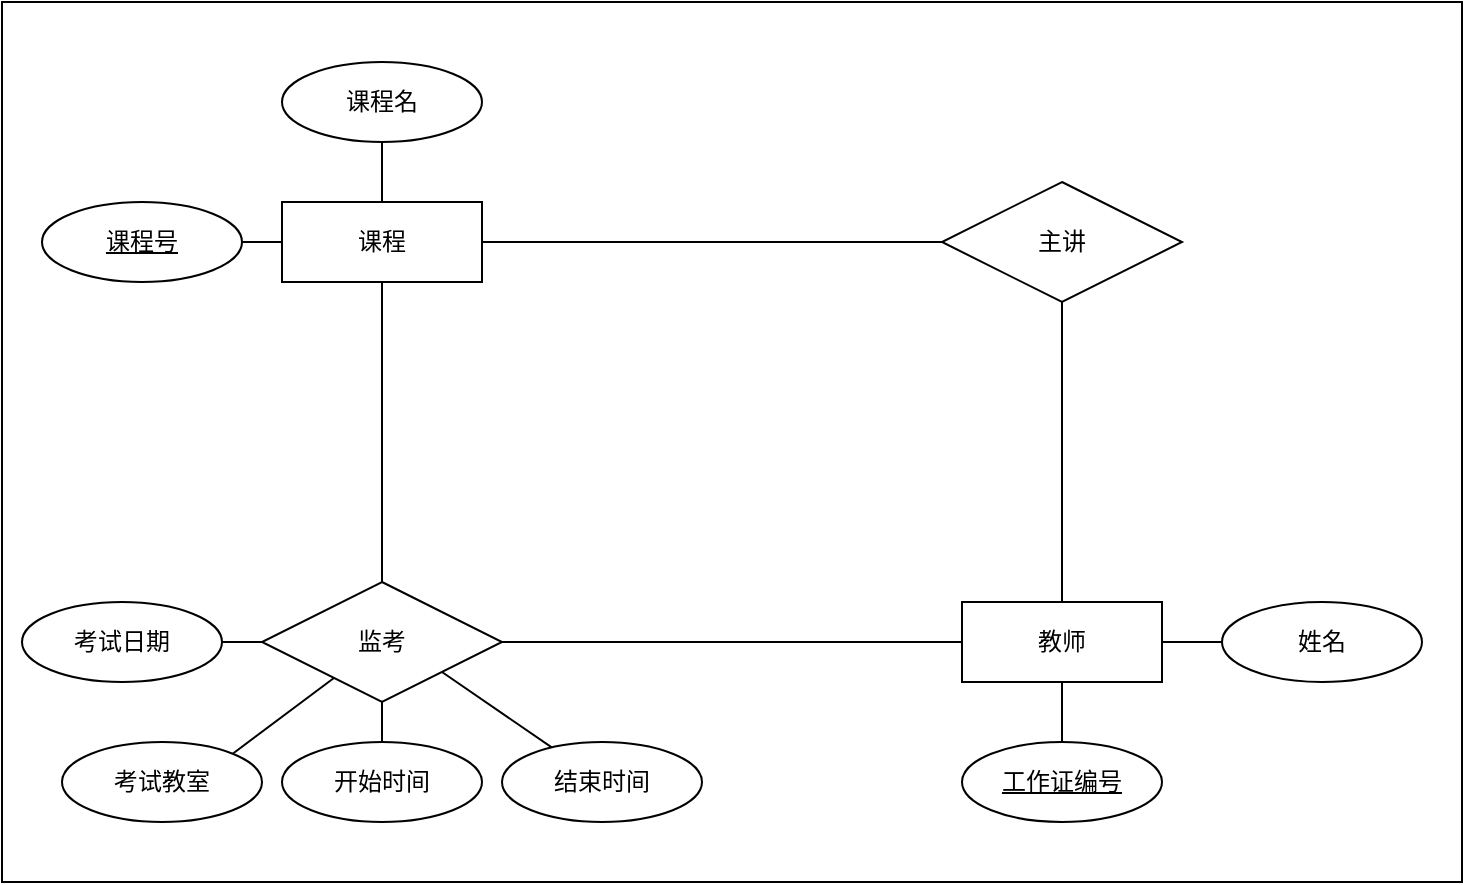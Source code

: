 <mxfile version="14.6.13" type="github">
  <diagram id="RS7drY1Il1X1ErXMCM8U" name="4.1 E-R模型图">
    <mxGraphModel dx="1037" dy="588" grid="1" gridSize="10" guides="1" tooltips="1" connect="1" arrows="1" fold="1" page="1" pageScale="1" pageWidth="850" pageHeight="1100" math="0" shadow="0">
      <root>
        <mxCell id="0" />
        <mxCell id="1" parent="0" />
        <mxCell id="y-HTYOUWiwoaJM4Y_3pr-2" value="" style="whiteSpace=wrap;html=1;fillColor=none;" vertex="1" parent="1">
          <mxGeometry x="30" y="20" width="730" height="440" as="geometry" />
        </mxCell>
        <mxCell id="y-HTYOUWiwoaJM4Y_3pr-27" value="" style="edgeStyle=orthogonalEdgeStyle;rounded=0;orthogonalLoop=1;jettySize=auto;html=1;endArrow=none;endFill=0;" edge="1" parent="1" source="y-HTYOUWiwoaJM4Y_3pr-21" target="y-HTYOUWiwoaJM4Y_3pr-17">
          <mxGeometry relative="1" as="geometry" />
        </mxCell>
        <mxCell id="y-HTYOUWiwoaJM4Y_3pr-21" value="考试日期" style="ellipse;whiteSpace=wrap;html=1;align=center;fillColor=none;" vertex="1" parent="1">
          <mxGeometry x="40" y="320" width="100" height="40" as="geometry" />
        </mxCell>
        <mxCell id="y-HTYOUWiwoaJM4Y_3pr-17" value="监考" style="shape=rhombus;perimeter=rhombusPerimeter;whiteSpace=wrap;html=1;align=center;fillColor=none;" vertex="1" parent="1">
          <mxGeometry x="160" y="310" width="120" height="60" as="geometry" />
        </mxCell>
        <mxCell id="y-HTYOUWiwoaJM4Y_3pr-8" value="" style="edgeStyle=orthogonalEdgeStyle;rounded=0;orthogonalLoop=1;jettySize=auto;html=1;endArrow=none;endFill=0;" edge="1" parent="1" source="y-HTYOUWiwoaJM4Y_3pr-3" target="y-HTYOUWiwoaJM4Y_3pr-7">
          <mxGeometry relative="1" as="geometry" />
        </mxCell>
        <mxCell id="y-HTYOUWiwoaJM4Y_3pr-3" value="&lt;font style=&quot;font-size: 12px&quot;&gt;课程&lt;/font&gt;" style="whiteSpace=wrap;html=1;align=center;fillColor=none;" vertex="1" parent="1">
          <mxGeometry x="170" y="120" width="100" height="40" as="geometry" />
        </mxCell>
        <mxCell id="y-HTYOUWiwoaJM4Y_3pr-4" value="&lt;font style=&quot;font-size: 12px&quot;&gt;教师&lt;/font&gt;" style="whiteSpace=wrap;html=1;align=center;fillColor=none;" vertex="1" parent="1">
          <mxGeometry x="510" y="320" width="100" height="40" as="geometry" />
        </mxCell>
        <mxCell id="y-HTYOUWiwoaJM4Y_3pr-6" value="" style="edgeStyle=orthogonalEdgeStyle;rounded=0;orthogonalLoop=1;jettySize=auto;html=1;endArrow=none;endFill=0;" edge="1" parent="1" source="y-HTYOUWiwoaJM4Y_3pr-5" target="y-HTYOUWiwoaJM4Y_3pr-3">
          <mxGeometry relative="1" as="geometry" />
        </mxCell>
        <mxCell id="y-HTYOUWiwoaJM4Y_3pr-5" value="课程号" style="ellipse;whiteSpace=wrap;html=1;align=center;fontStyle=4;fillColor=none;" vertex="1" parent="1">
          <mxGeometry x="50" y="120" width="100" height="40" as="geometry" />
        </mxCell>
        <mxCell id="y-HTYOUWiwoaJM4Y_3pr-7" value="课程名" style="ellipse;whiteSpace=wrap;html=1;align=center;fillColor=none;" vertex="1" parent="1">
          <mxGeometry x="170" y="50" width="100" height="40" as="geometry" />
        </mxCell>
        <mxCell id="y-HTYOUWiwoaJM4Y_3pr-10" value="" style="edgeStyle=orthogonalEdgeStyle;rounded=0;orthogonalLoop=1;jettySize=auto;html=1;endArrow=none;endFill=0;" edge="1" parent="1" source="y-HTYOUWiwoaJM4Y_3pr-9" target="y-HTYOUWiwoaJM4Y_3pr-4">
          <mxGeometry relative="1" as="geometry" />
        </mxCell>
        <mxCell id="y-HTYOUWiwoaJM4Y_3pr-9" value="工作证编号" style="ellipse;whiteSpace=wrap;html=1;align=center;fontStyle=4;fillColor=none;" vertex="1" parent="1">
          <mxGeometry x="510" y="390" width="100" height="40" as="geometry" />
        </mxCell>
        <mxCell id="y-HTYOUWiwoaJM4Y_3pr-12" value="" style="edgeStyle=orthogonalEdgeStyle;rounded=0;orthogonalLoop=1;jettySize=auto;html=1;endArrow=none;endFill=0;" edge="1" parent="1" source="y-HTYOUWiwoaJM4Y_3pr-11" target="y-HTYOUWiwoaJM4Y_3pr-4">
          <mxGeometry relative="1" as="geometry" />
        </mxCell>
        <mxCell id="y-HTYOUWiwoaJM4Y_3pr-11" value="姓名" style="ellipse;whiteSpace=wrap;html=1;align=center;fillColor=none;" vertex="1" parent="1">
          <mxGeometry x="640" y="320" width="100" height="40" as="geometry" />
        </mxCell>
        <mxCell id="y-HTYOUWiwoaJM4Y_3pr-13" value="主讲&lt;span style=&quot;color: rgba(0 , 0 , 0 , 0) ; font-family: monospace ; font-size: 0px&quot;&gt;%3CmxGraphModel%3E%3Croot%3E%3CmxCell%20id%3D%220%22%2F%3E%3CmxCell%20id%3D%221%22%20parent%3D%220%22%2F%3E%3CmxCell%20id%3D%222%22%20value%3D%22%E8%AF%BE%E7%A8%8B%E5%90%8D%22%20style%3D%22ellipse%3BwhiteSpace%3Dwrap%3Bhtml%3D1%3Balign%3Dcenter%3BfillColor%3Dnone%3B%22%20vertex%3D%221%22%20parent%3D%221%22%3E%3CmxGeometry%20x%3D%22170%22%20y%3D%2250%22%20width%3D%22100%22%20height%3D%2240%22%20as%3D%22geometry%22%2F%3E%3C%2FmxCell%3E%3C%2Froot%3E%3C%2FmxGraphModel%3E&lt;/span&gt;&lt;span style=&quot;color: rgba(0 , 0 , 0 , 0) ; font-family: monospace ; font-size: 0px&quot;&gt;%3CmxGraphModel%3E%3Croot%3E%3CmxCell%20id%3D%220%22%2F%3E%3CmxCell%20id%3D%221%22%20parent%3D%220%22%2F%3E%3CmxCell%20id%3D%222%22%20value%3D%22%E8%AF%BE%E7%A8%8B%E5%90%8D%22%20style%3D%22ellipse%3BwhiteSpace%3Dwrap%3Bhtml%3D1%3Balign%3Dcenter%3BfillColor%3Dnone%3B%22%20vertex%3D%221%22%20parent%3D%221%22%3E%3CmxGeometry%20x%3D%22170%22%20y%3D%2250%22%20width%3D%22100%22%20height%3D%2240%22%20as%3D%22geometry%22%2F%3E%3C%2FmxCell%3E%3C%2Froot%3E%3C%2FmxGraphModel%3E&lt;/span&gt;" style="shape=rhombus;perimeter=rhombusPerimeter;whiteSpace=wrap;html=1;align=center;fillColor=none;" vertex="1" parent="1">
          <mxGeometry x="500" y="110" width="120" height="60" as="geometry" />
        </mxCell>
        <mxCell id="y-HTYOUWiwoaJM4Y_3pr-14" value="" style="endArrow=none;html=1;rounded=0;exitX=0.5;exitY=0;exitDx=0;exitDy=0;" edge="1" parent="1" source="y-HTYOUWiwoaJM4Y_3pr-4" target="y-HTYOUWiwoaJM4Y_3pr-13">
          <mxGeometry relative="1" as="geometry">
            <mxPoint x="340" y="250" as="sourcePoint" />
            <mxPoint x="500" y="250" as="targetPoint" />
          </mxGeometry>
        </mxCell>
        <mxCell id="y-HTYOUWiwoaJM4Y_3pr-15" value="" style="endArrow=none;html=1;rounded=0;exitX=0;exitY=0.5;exitDx=0;exitDy=0;" edge="1" parent="1" source="y-HTYOUWiwoaJM4Y_3pr-13" target="y-HTYOUWiwoaJM4Y_3pr-3">
          <mxGeometry relative="1" as="geometry">
            <mxPoint x="340" y="250" as="sourcePoint" />
            <mxPoint x="500" y="250" as="targetPoint" />
          </mxGeometry>
        </mxCell>
        <mxCell id="y-HTYOUWiwoaJM4Y_3pr-25" value="" style="edgeStyle=orthogonalEdgeStyle;rounded=0;orthogonalLoop=1;jettySize=auto;html=1;endArrow=none;endFill=0;" edge="1" parent="1" source="y-HTYOUWiwoaJM4Y_3pr-17" target="y-HTYOUWiwoaJM4Y_3pr-23">
          <mxGeometry relative="1" as="geometry" />
        </mxCell>
        <mxCell id="y-HTYOUWiwoaJM4Y_3pr-19" value="" style="endArrow=none;html=1;rounded=0;exitX=0;exitY=0.5;exitDx=0;exitDy=0;entryX=1;entryY=0.5;entryDx=0;entryDy=0;" edge="1" parent="1" source="y-HTYOUWiwoaJM4Y_3pr-4" target="y-HTYOUWiwoaJM4Y_3pr-17">
          <mxGeometry relative="1" as="geometry">
            <mxPoint x="510" y="150" as="sourcePoint" />
            <mxPoint x="280" y="150" as="targetPoint" />
            <Array as="points" />
          </mxGeometry>
        </mxCell>
        <mxCell id="y-HTYOUWiwoaJM4Y_3pr-20" value="" style="endArrow=none;html=1;rounded=0;exitX=0.5;exitY=0;exitDx=0;exitDy=0;" edge="1" parent="1" source="y-HTYOUWiwoaJM4Y_3pr-17" target="y-HTYOUWiwoaJM4Y_3pr-3">
          <mxGeometry relative="1" as="geometry">
            <mxPoint x="360" y="250" as="sourcePoint" />
            <mxPoint x="520" y="250" as="targetPoint" />
          </mxGeometry>
        </mxCell>
        <mxCell id="y-HTYOUWiwoaJM4Y_3pr-22" value="考试教室" style="ellipse;whiteSpace=wrap;html=1;align=center;fillColor=none;" vertex="1" parent="1">
          <mxGeometry x="60" y="390" width="100" height="40" as="geometry" />
        </mxCell>
        <mxCell id="y-HTYOUWiwoaJM4Y_3pr-23" value="开始时间" style="ellipse;whiteSpace=wrap;html=1;align=center;fillColor=none;" vertex="1" parent="1">
          <mxGeometry x="170" y="390" width="100" height="40" as="geometry" />
        </mxCell>
        <mxCell id="y-HTYOUWiwoaJM4Y_3pr-24" value="结束时间" style="ellipse;whiteSpace=wrap;html=1;align=center;fillColor=none;" vertex="1" parent="1">
          <mxGeometry x="280" y="390" width="100" height="40" as="geometry" />
        </mxCell>
        <mxCell id="y-HTYOUWiwoaJM4Y_3pr-28" value="" style="endArrow=none;html=1;rounded=0;exitX=1;exitY=0;exitDx=0;exitDy=0;" edge="1" parent="1" source="y-HTYOUWiwoaJM4Y_3pr-22" target="y-HTYOUWiwoaJM4Y_3pr-17">
          <mxGeometry relative="1" as="geometry">
            <mxPoint x="360" y="250" as="sourcePoint" />
            <mxPoint x="520" y="250" as="targetPoint" />
          </mxGeometry>
        </mxCell>
        <mxCell id="y-HTYOUWiwoaJM4Y_3pr-29" value="" style="endArrow=none;html=1;rounded=0;exitX=1;exitY=1;exitDx=0;exitDy=0;" edge="1" parent="1" source="y-HTYOUWiwoaJM4Y_3pr-17" target="y-HTYOUWiwoaJM4Y_3pr-24">
          <mxGeometry relative="1" as="geometry">
            <mxPoint x="360" y="250" as="sourcePoint" />
            <mxPoint x="520" y="250" as="targetPoint" />
          </mxGeometry>
        </mxCell>
      </root>
    </mxGraphModel>
  </diagram>
</mxfile>
